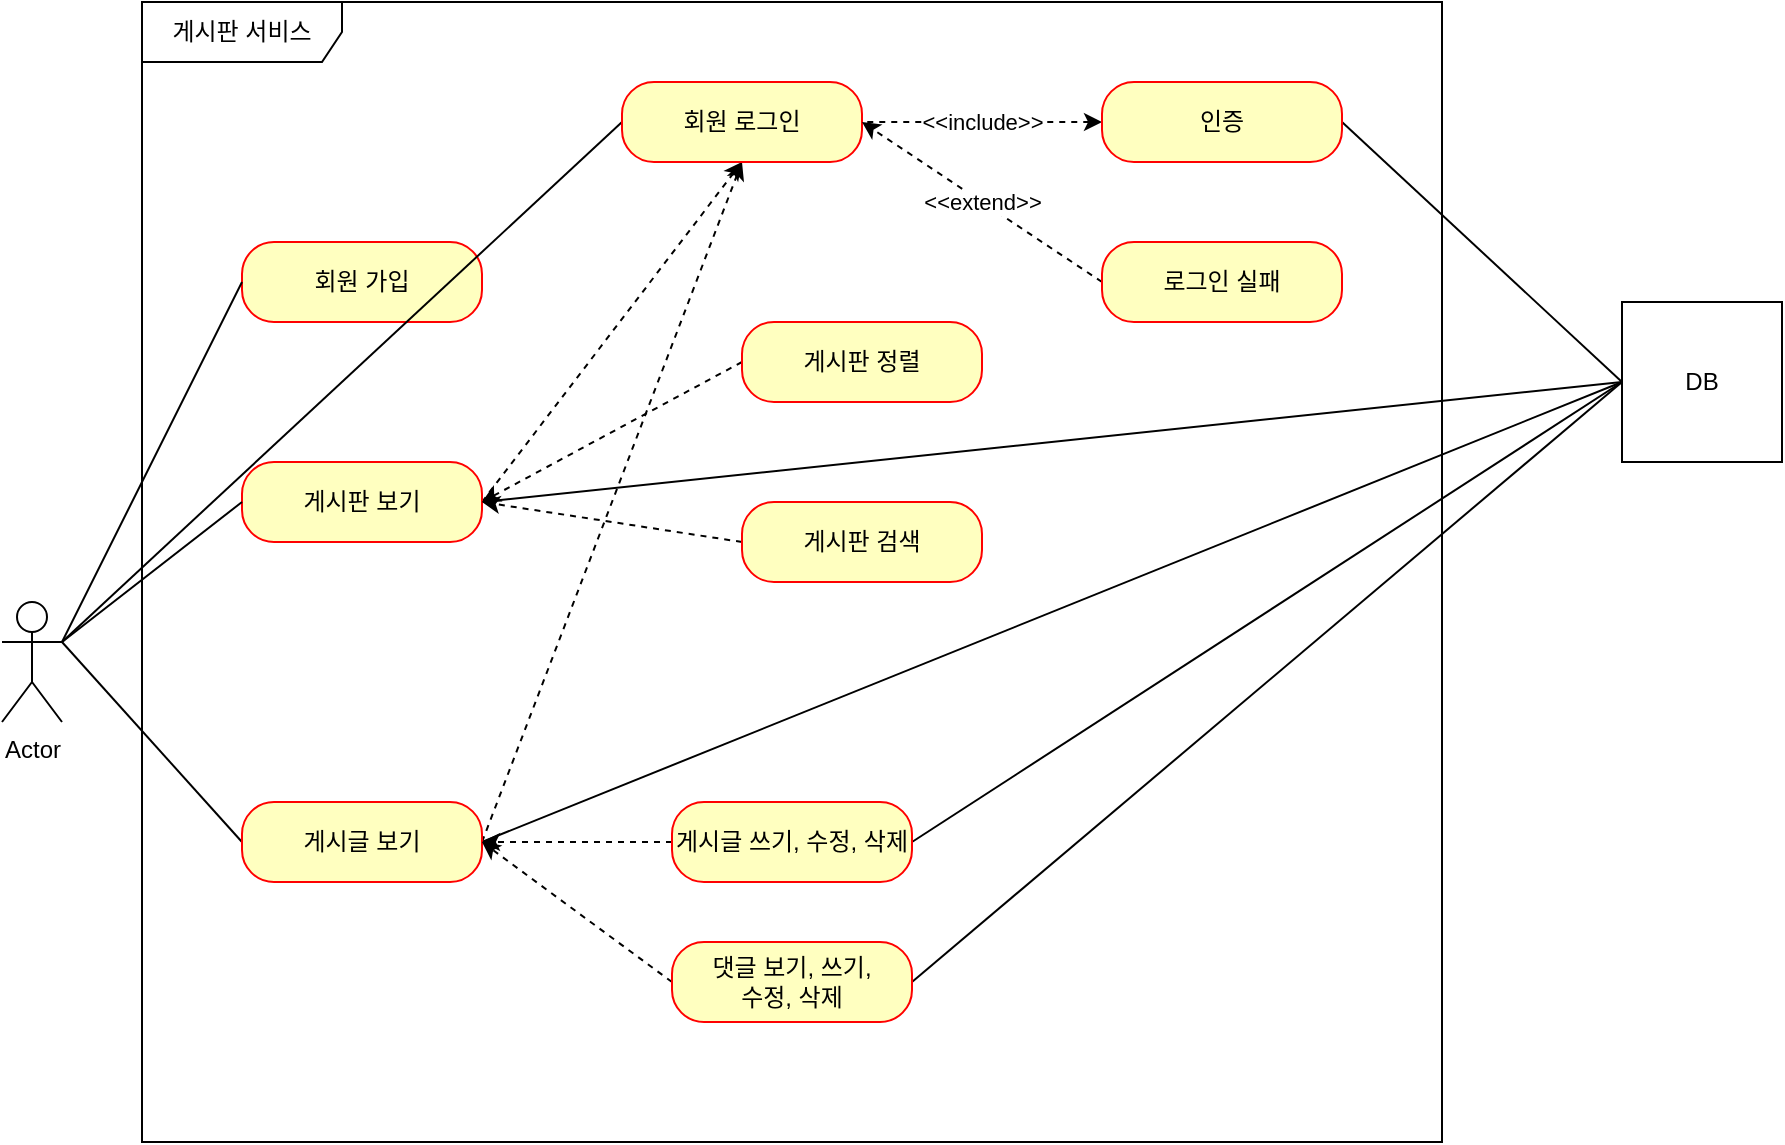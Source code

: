 <mxfile version="22.1.0" type="github">
  <diagram name="페이지-1" id="gzIfh3yVIoSz5s-9WZid">
    <mxGraphModel dx="945" dy="1168" grid="1" gridSize="10" guides="1" tooltips="1" connect="1" arrows="1" fold="1" page="1" pageScale="1" pageWidth="827" pageHeight="1169" math="0" shadow="0">
      <root>
        <mxCell id="0" />
        <mxCell id="1" parent="0" />
        <mxCell id="7C5Wq7yI61Qbkwt6JrYx-1" value="Actor" style="shape=umlActor;verticalLabelPosition=bottom;verticalAlign=top;html=1;" vertex="1" parent="1">
          <mxGeometry x="150" y="350" width="30" height="60" as="geometry" />
        </mxCell>
        <mxCell id="7C5Wq7yI61Qbkwt6JrYx-3" value="게시판 서비스" style="shape=umlFrame;whiteSpace=wrap;html=1;pointerEvents=0;width=100;height=30;" vertex="1" parent="1">
          <mxGeometry x="220" y="50" width="650" height="570" as="geometry" />
        </mxCell>
        <mxCell id="7C5Wq7yI61Qbkwt6JrYx-5" value="회원 가입" style="rounded=1;whiteSpace=wrap;html=1;arcSize=40;fontColor=#000000;fillColor=#ffffc0;strokeColor=#ff0000;" vertex="1" parent="1">
          <mxGeometry x="270" y="170" width="120" height="40" as="geometry" />
        </mxCell>
        <mxCell id="7C5Wq7yI61Qbkwt6JrYx-25" style="rounded=0;orthogonalLoop=1;jettySize=auto;html=1;exitX=1;exitY=0.5;exitDx=0;exitDy=0;entryX=0.5;entryY=1;entryDx=0;entryDy=0;dashed=1;" edge="1" parent="1" source="7C5Wq7yI61Qbkwt6JrYx-7" target="7C5Wq7yI61Qbkwt6JrYx-10">
          <mxGeometry relative="1" as="geometry" />
        </mxCell>
        <mxCell id="7C5Wq7yI61Qbkwt6JrYx-37" style="rounded=0;orthogonalLoop=1;jettySize=auto;html=1;exitX=1;exitY=0.5;exitDx=0;exitDy=0;entryX=0;entryY=0.5;entryDx=0;entryDy=0;strokeColor=default;endArrow=none;endFill=0;" edge="1" parent="1" source="7C5Wq7yI61Qbkwt6JrYx-7" target="7C5Wq7yI61Qbkwt6JrYx-34">
          <mxGeometry relative="1" as="geometry" />
        </mxCell>
        <mxCell id="7C5Wq7yI61Qbkwt6JrYx-7" value="게시판 보기" style="rounded=1;whiteSpace=wrap;html=1;arcSize=40;fontColor=#000000;fillColor=#ffffc0;strokeColor=#ff0000;" vertex="1" parent="1">
          <mxGeometry x="270" y="280" width="120" height="40" as="geometry" />
        </mxCell>
        <mxCell id="7C5Wq7yI61Qbkwt6JrYx-22" style="rounded=0;orthogonalLoop=1;jettySize=auto;html=1;exitX=0;exitY=0.5;exitDx=0;exitDy=0;endArrow=none;endFill=0;" edge="1" parent="1" source="7C5Wq7yI61Qbkwt6JrYx-9">
          <mxGeometry relative="1" as="geometry">
            <mxPoint x="180" y="370" as="targetPoint" />
          </mxGeometry>
        </mxCell>
        <mxCell id="7C5Wq7yI61Qbkwt6JrYx-26" style="rounded=0;orthogonalLoop=1;jettySize=auto;html=1;exitX=1;exitY=0.5;exitDx=0;exitDy=0;dashed=1;" edge="1" parent="1" source="7C5Wq7yI61Qbkwt6JrYx-9">
          <mxGeometry relative="1" as="geometry">
            <mxPoint x="520" y="130" as="targetPoint" />
          </mxGeometry>
        </mxCell>
        <mxCell id="7C5Wq7yI61Qbkwt6JrYx-38" style="rounded=0;orthogonalLoop=1;jettySize=auto;html=1;exitX=1;exitY=0.5;exitDx=0;exitDy=0;entryX=0;entryY=0.5;entryDx=0;entryDy=0;endArrow=none;endFill=0;" edge="1" parent="1" source="7C5Wq7yI61Qbkwt6JrYx-9" target="7C5Wq7yI61Qbkwt6JrYx-34">
          <mxGeometry relative="1" as="geometry" />
        </mxCell>
        <mxCell id="7C5Wq7yI61Qbkwt6JrYx-9" value="게시글 보기" style="rounded=1;whiteSpace=wrap;html=1;arcSize=40;fontColor=#000000;fillColor=#ffffc0;strokeColor=#ff0000;" vertex="1" parent="1">
          <mxGeometry x="270" y="450" width="120" height="40" as="geometry" />
        </mxCell>
        <mxCell id="7C5Wq7yI61Qbkwt6JrYx-20" style="rounded=0;orthogonalLoop=1;jettySize=auto;html=1;exitX=0;exitY=0.5;exitDx=0;exitDy=0;entryX=1;entryY=0.333;entryDx=0;entryDy=0;entryPerimeter=0;endArrow=none;endFill=0;" edge="1" parent="1" source="7C5Wq7yI61Qbkwt6JrYx-10" target="7C5Wq7yI61Qbkwt6JrYx-1">
          <mxGeometry relative="1" as="geometry">
            <mxPoint x="180" y="360" as="targetPoint" />
          </mxGeometry>
        </mxCell>
        <mxCell id="7C5Wq7yI61Qbkwt6JrYx-10" value="회원 로그인" style="rounded=1;whiteSpace=wrap;html=1;arcSize=40;fontColor=#000000;fillColor=#ffffc0;strokeColor=#ff0000;" vertex="1" parent="1">
          <mxGeometry x="460" y="90" width="120" height="40" as="geometry" />
        </mxCell>
        <mxCell id="7C5Wq7yI61Qbkwt6JrYx-23" value="&amp;lt;&amp;lt;include&amp;gt;&amp;gt;" style="edgeStyle=orthogonalEdgeStyle;rounded=0;orthogonalLoop=1;jettySize=auto;html=1;exitX=0;exitY=0.5;exitDx=0;exitDy=0;entryX=1;entryY=0.5;entryDx=0;entryDy=0;endArrow=none;endFill=0;dashed=1;startArrow=classic;startFill=1;" edge="1" parent="1" source="7C5Wq7yI61Qbkwt6JrYx-12" target="7C5Wq7yI61Qbkwt6JrYx-10">
          <mxGeometry relative="1" as="geometry" />
        </mxCell>
        <mxCell id="7C5Wq7yI61Qbkwt6JrYx-36" style="rounded=0;orthogonalLoop=1;jettySize=auto;html=1;exitX=1;exitY=0.5;exitDx=0;exitDy=0;entryX=0;entryY=0.5;entryDx=0;entryDy=0;endArrow=none;endFill=0;" edge="1" parent="1" source="7C5Wq7yI61Qbkwt6JrYx-12" target="7C5Wq7yI61Qbkwt6JrYx-34">
          <mxGeometry relative="1" as="geometry" />
        </mxCell>
        <mxCell id="7C5Wq7yI61Qbkwt6JrYx-12" value="인증" style="rounded=1;whiteSpace=wrap;html=1;arcSize=40;fontColor=#000000;fillColor=#ffffc0;strokeColor=#ff0000;" vertex="1" parent="1">
          <mxGeometry x="700" y="90" width="120" height="40" as="geometry" />
        </mxCell>
        <mxCell id="7C5Wq7yI61Qbkwt6JrYx-24" value="&amp;lt;&amp;lt;extend&amp;gt;&amp;gt;" style="rounded=0;orthogonalLoop=1;jettySize=auto;html=1;exitX=0;exitY=0.5;exitDx=0;exitDy=0;endArrow=classic;endFill=1;dashed=1;startArrow=none;startFill=0;" edge="1" parent="1" source="7C5Wq7yI61Qbkwt6JrYx-13">
          <mxGeometry relative="1" as="geometry">
            <mxPoint x="580" y="110" as="targetPoint" />
          </mxGeometry>
        </mxCell>
        <mxCell id="7C5Wq7yI61Qbkwt6JrYx-13" value="로그인 실패" style="rounded=1;whiteSpace=wrap;html=1;arcSize=40;fontColor=#000000;fillColor=#ffffc0;strokeColor=#ff0000;" vertex="1" parent="1">
          <mxGeometry x="700" y="170" width="120" height="40" as="geometry" />
        </mxCell>
        <mxCell id="7C5Wq7yI61Qbkwt6JrYx-29" style="rounded=0;orthogonalLoop=1;jettySize=auto;html=1;exitX=0;exitY=0.5;exitDx=0;exitDy=0;entryX=1;entryY=0.5;entryDx=0;entryDy=0;dashed=1;" edge="1" parent="1" source="7C5Wq7yI61Qbkwt6JrYx-14" target="7C5Wq7yI61Qbkwt6JrYx-7">
          <mxGeometry relative="1" as="geometry" />
        </mxCell>
        <mxCell id="7C5Wq7yI61Qbkwt6JrYx-14" value="게시판 정렬" style="rounded=1;whiteSpace=wrap;html=1;arcSize=40;fontColor=#000000;fillColor=#ffffc0;strokeColor=#ff0000;" vertex="1" parent="1">
          <mxGeometry x="520" y="210" width="120" height="40" as="geometry" />
        </mxCell>
        <mxCell id="7C5Wq7yI61Qbkwt6JrYx-30" style="rounded=0;orthogonalLoop=1;jettySize=auto;html=1;exitX=0;exitY=0.5;exitDx=0;exitDy=0;dashed=1;" edge="1" parent="1" source="7C5Wq7yI61Qbkwt6JrYx-15">
          <mxGeometry relative="1" as="geometry">
            <mxPoint x="390" y="300" as="targetPoint" />
          </mxGeometry>
        </mxCell>
        <mxCell id="7C5Wq7yI61Qbkwt6JrYx-15" value="게시판 검색" style="rounded=1;whiteSpace=wrap;html=1;arcSize=40;fontColor=#000000;fillColor=#ffffc0;strokeColor=#ff0000;" vertex="1" parent="1">
          <mxGeometry x="520" y="300" width="120" height="40" as="geometry" />
        </mxCell>
        <mxCell id="7C5Wq7yI61Qbkwt6JrYx-31" style="rounded=0;orthogonalLoop=1;jettySize=auto;html=1;exitX=0;exitY=0.5;exitDx=0;exitDy=0;entryX=1;entryY=0.5;entryDx=0;entryDy=0;dashed=1;" edge="1" parent="1" source="7C5Wq7yI61Qbkwt6JrYx-16" target="7C5Wq7yI61Qbkwt6JrYx-9">
          <mxGeometry relative="1" as="geometry" />
        </mxCell>
        <mxCell id="7C5Wq7yI61Qbkwt6JrYx-39" style="rounded=0;orthogonalLoop=1;jettySize=auto;html=1;exitX=1;exitY=0.5;exitDx=0;exitDy=0;endArrow=none;endFill=0;entryX=0;entryY=0.5;entryDx=0;entryDy=0;" edge="1" parent="1" source="7C5Wq7yI61Qbkwt6JrYx-16" target="7C5Wq7yI61Qbkwt6JrYx-34">
          <mxGeometry relative="1" as="geometry">
            <mxPoint x="990" y="240" as="targetPoint" />
          </mxGeometry>
        </mxCell>
        <mxCell id="7C5Wq7yI61Qbkwt6JrYx-16" value="게시글 쓰기, 수정, 삭제" style="rounded=1;whiteSpace=wrap;html=1;arcSize=40;fontColor=#000000;fillColor=#ffffc0;strokeColor=#ff0000;" vertex="1" parent="1">
          <mxGeometry x="485" y="450" width="120" height="40" as="geometry" />
        </mxCell>
        <mxCell id="7C5Wq7yI61Qbkwt6JrYx-32" style="rounded=0;orthogonalLoop=1;jettySize=auto;html=1;exitX=0;exitY=0.5;exitDx=0;exitDy=0;entryX=1;entryY=0.5;entryDx=0;entryDy=0;dashed=1;" edge="1" parent="1" source="7C5Wq7yI61Qbkwt6JrYx-17" target="7C5Wq7yI61Qbkwt6JrYx-9">
          <mxGeometry relative="1" as="geometry" />
        </mxCell>
        <mxCell id="7C5Wq7yI61Qbkwt6JrYx-40" style="rounded=0;orthogonalLoop=1;jettySize=auto;html=1;exitX=1;exitY=0.5;exitDx=0;exitDy=0;entryX=0;entryY=0.5;entryDx=0;entryDy=0;endArrow=none;endFill=0;" edge="1" parent="1" source="7C5Wq7yI61Qbkwt6JrYx-17" target="7C5Wq7yI61Qbkwt6JrYx-34">
          <mxGeometry relative="1" as="geometry" />
        </mxCell>
        <mxCell id="7C5Wq7yI61Qbkwt6JrYx-17" value="댓글 보기, 쓰기, &lt;br&gt;수정, 삭제" style="rounded=1;whiteSpace=wrap;html=1;arcSize=40;fontColor=#000000;fillColor=#ffffc0;strokeColor=#ff0000;" vertex="1" parent="1">
          <mxGeometry x="485" y="520" width="120" height="40" as="geometry" />
        </mxCell>
        <mxCell id="7C5Wq7yI61Qbkwt6JrYx-19" style="rounded=0;orthogonalLoop=1;jettySize=auto;html=1;exitX=0;exitY=0.5;exitDx=0;exitDy=0;entryX=1;entryY=0.333;entryDx=0;entryDy=0;entryPerimeter=0;endArrow=none;endFill=0;" edge="1" parent="1" source="7C5Wq7yI61Qbkwt6JrYx-5" target="7C5Wq7yI61Qbkwt6JrYx-1">
          <mxGeometry relative="1" as="geometry" />
        </mxCell>
        <mxCell id="7C5Wq7yI61Qbkwt6JrYx-21" style="rounded=0;orthogonalLoop=1;jettySize=auto;html=1;exitX=0;exitY=0.5;exitDx=0;exitDy=0;entryX=1;entryY=0.333;entryDx=0;entryDy=0;entryPerimeter=0;endArrow=none;endFill=0;" edge="1" parent="1" source="7C5Wq7yI61Qbkwt6JrYx-7" target="7C5Wq7yI61Qbkwt6JrYx-1">
          <mxGeometry relative="1" as="geometry" />
        </mxCell>
        <mxCell id="7C5Wq7yI61Qbkwt6JrYx-34" value="DB" style="html=1;dropTarget=0;whiteSpace=wrap;" vertex="1" parent="1">
          <mxGeometry x="960" y="200" width="80" height="80" as="geometry" />
        </mxCell>
      </root>
    </mxGraphModel>
  </diagram>
</mxfile>
